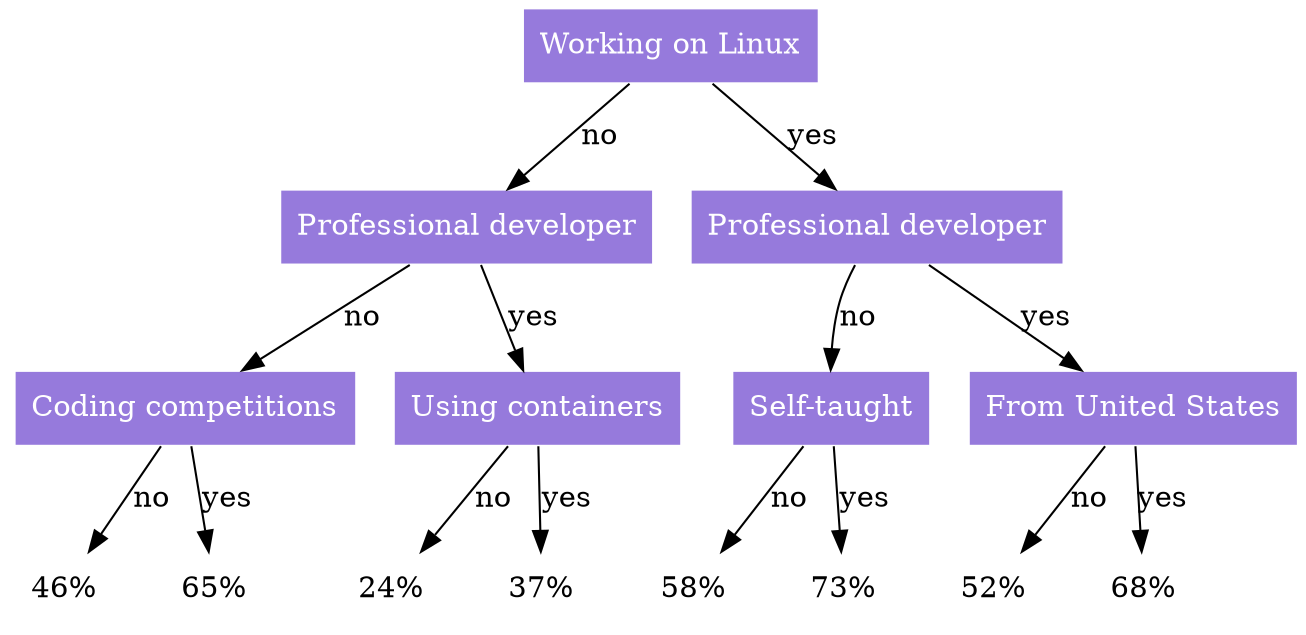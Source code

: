 digraph {
  overlap=scale;
  mindist=.4;

  node [ shape=rect style=filled fillcolor="#967ADC", color=white, fontcolor=white ]

  b [ label="Working on Linux" ]
  l [ label="Professional developer" ]
  r [ label="Professional developer" ]
  ll [ label="Coding competitions" ]
  lr [ label="Using containers" ]
  rl [ label="Self-taught" ]
  rr [ label="From United States" ]

  b -> l [ label=no ]
  b -> r [ label=yes ]
  l -> ll [ label=no ]
  l -> lr [ label=yes ]
  r -> rl [label=no ]
  r -> rr [label=yes]

  ll -> lll [ label="no" ]
  ll -> llr [ label="yes" ]
  lr -> lrr [ label="no" ]
  lr -> lrl [ label="yes" ]
  rl -> rll [ label="no" ]
  rl -> rlr [ label="yes" ]
  rr -> rrl [ label="no" ]
  rr -> rrr [ label="yes" ]

  lll [ label="46%" shape=plaintext style=solid fontcolor=black ]
  llr [ label="65%" shape=plaintext style=solid fontcolor=black ]
  lrl [ label="37%" shape=plaintext style=solid fontcolor=black ]
  lrr [ label="24%" shape=plaintext style=solid fontcolor=black ]
  rll [ label="58%" shape=plaintext style=solid fontcolor=black ]
  rlr [ label="73%" shape=plaintext style=solid fontcolor=black ]
  rrl [ label="52%" shape=plaintext style=solid fontcolor=black ]
  rrr [ label="68%" shape=plaintext style=solid fontcolor=black ]
}

